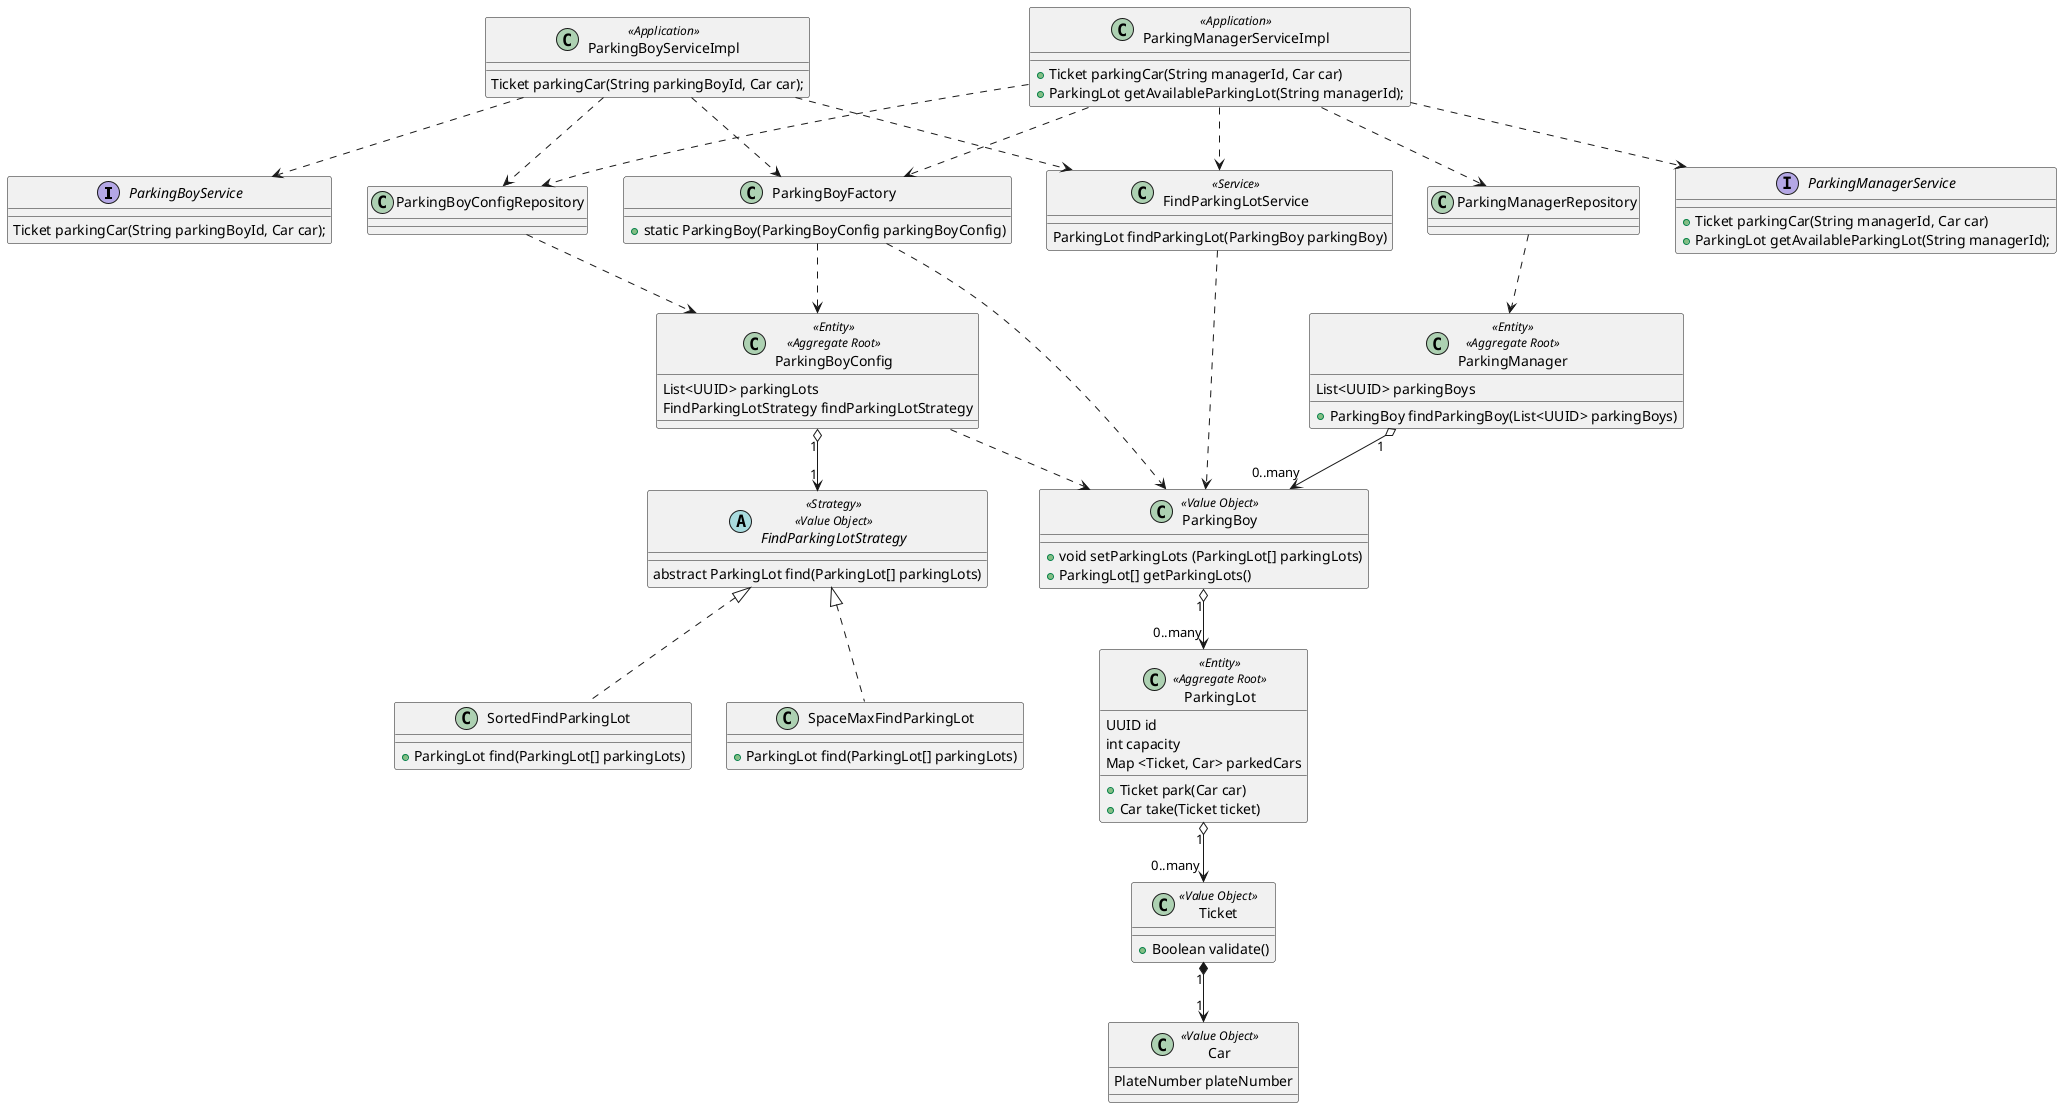 @startuml

interface ParkingBoyService{
 Ticket parkingCar(String parkingBoyId, Car car);
}

interface ParkingManagerService{
 + Ticket parkingCar(String managerId, Car car)
 + ParkingLot getAvailableParkingLot(String managerId);
}
class ParkingManagerServiceImpl <<Application>>{
 + Ticket parkingCar(String managerId, Car car)
 +  ParkingLot getAvailableParkingLot(String managerId);
}

class ParkingBoyServiceImpl <<Application>> {
 Ticket parkingCar(String parkingBoyId, Car car);
}

Class ParkingManager <<Entity>> <<Aggregate Root>>  {
  List<UUID> parkingBoys

+ ParkingBoy findParkingBoy(List<UUID> parkingBoys)
}

Class ParkingBoy <<Value Object>> {
  + void setParkingLots (ParkingLot[] parkingLots)
  + ParkingLot[] getParkingLots()
}

Class ParkingBoyConfig  << Entity >> <<Aggregate Root>>{
  List<UUID> parkingLots
  FindParkingLotStrategy findParkingLotStrategy
}

class ParkingLot << Entity >> <<Aggregate Root>> {
  UUID id
  int capacity
  Map <Ticket, Car> parkedCars

  + Ticket park(Car car)
  + Car take(Ticket ticket)
}

Class Car << Value Object >> {
    PlateNumber plateNumber
}

Class Ticket << Value Object >> {
  + Boolean validate()
}

class FindParkingLotService <<Service>> {
ParkingLot findParkingLot(ParkingBoy parkingBoy)
}

abstract class FindParkingLotStrategy <<Strategy>> <<Value Object>>{
abstract ParkingLot find(ParkingLot[] parkingLots)
}

Class SortedFindParkingLot{
+ParkingLot find(ParkingLot[] parkingLots)
}

Class SpaceMaxFindParkingLot{
+ParkingLot find(ParkingLot[] parkingLots)
}

Class ParkingBoyFactory {
+static ParkingBoy(ParkingBoyConfig parkingBoyConfig)
}

FindParkingLotStrategy  <|.. SortedFindParkingLot
FindParkingLotStrategy  <|.. SpaceMaxFindParkingLot
ParkingManager "1" o--> "0..many" ParkingBoy
Ticket "1" *--> "1" Car
ParkingLot "1" o--> "0..many" Ticket
ParkingBoy "1" o--> "0..many" ParkingLot
ParkingBoyConfig "1" o--> "1" FindParkingLotStrategy
FindParkingLotService ..> ParkingBoy
ParkingBoyConfig ..> ParkingBoy

ParkingBoyFactory ..>ParkingBoy
ParkingBoyFactory ..>ParkingBoyConfig

ParkingBoyServiceImpl ..> ParkingBoyConfigRepository
ParkingBoyServiceImpl ..> FindParkingLotService
ParkingBoyServiceImpl ..> ParkingBoyFactory

ParkingManagerServiceImpl ..> ParkingBoyConfigRepository
ParkingManagerServiceImpl ..> FindParkingLotService
ParkingManagerServiceImpl ..>  ParkingManagerRepository
ParkingManagerServiceImpl ..> ParkingBoyFactory

ParkingBoyConfigRepository ..>ParkingBoyConfig
ParkingManagerRepository ..>ParkingManager

ParkingManagerServiceImpl ..>ParkingManagerService
ParkingBoyServiceImpl ..>ParkingBoyService


@enduml